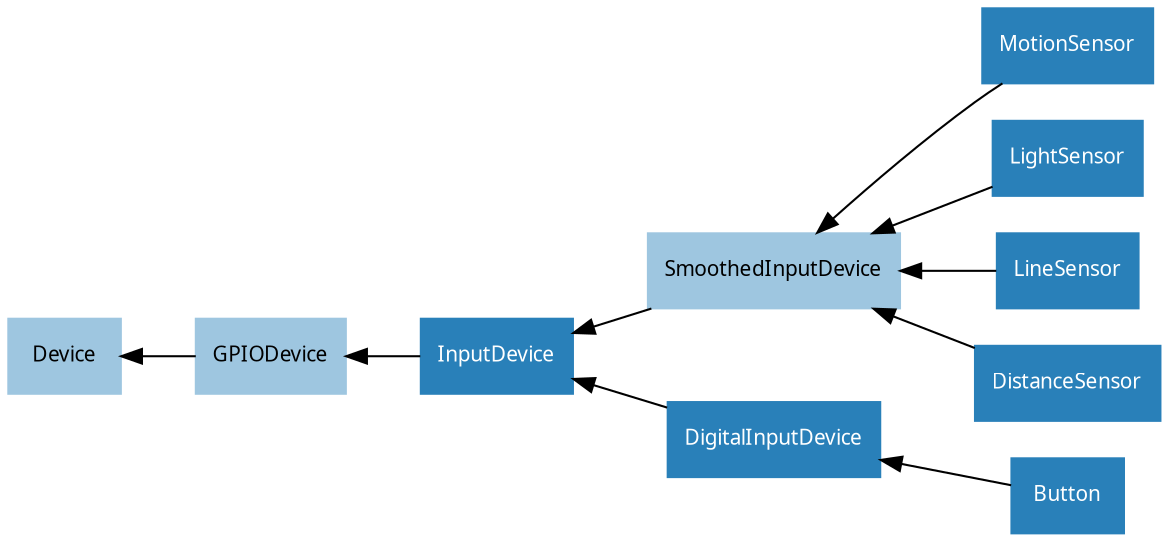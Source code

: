 /* vim: set et sw=4 sts=4: */

digraph classes {
    graph [rankdir=RL];
    node [shape=rect, style=filled, fontname=Sans, fontsize=10];
    edge [];

    /* Abstract classes */
    node [color="#9ec6e0", fontcolor="#000000"]
    Device;
    GPIODevice;
    SmoothedInputDevice;

    /* Concrete classes */
    node [color="#2980b9", fontcolor="#ffffff"];

    GPIODevice->Device;
    InputDevice->GPIODevice;
    DigitalInputDevice->InputDevice;
    SmoothedInputDevice->InputDevice;
    Button->DigitalInputDevice;
    MotionSensor->SmoothedInputDevice;
    LightSensor->SmoothedInputDevice;
    LineSensor->SmoothedInputDevice;
    DistanceSensor->SmoothedInputDevice;
}

